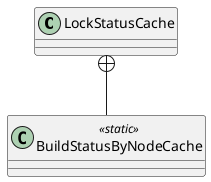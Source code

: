 @startuml
class LockStatusCache {
}
class BuildStatusByNodeCache <<static>> {
}
LockStatusCache +-- BuildStatusByNodeCache
@enduml
